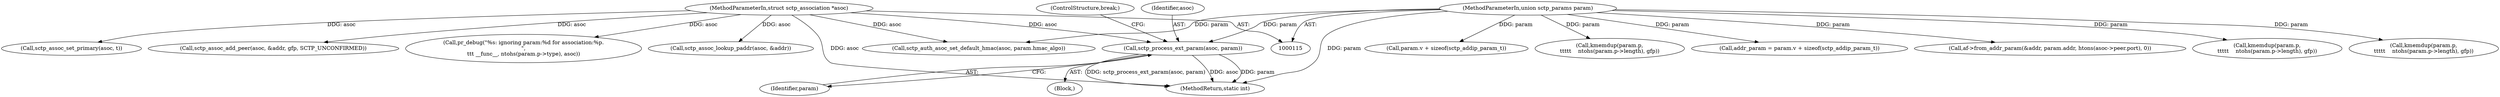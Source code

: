 digraph "0_linux_e40607cbe270a9e8360907cb1e62ddf0736e4864@pointer" {
"1000495" [label="(Call,sctp_process_ext_param(asoc, param))"];
"1000116" [label="(MethodParameterIn,struct sctp_association *asoc)"];
"1000117" [label="(MethodParameterIn,union sctp_params param)"];
"1000116" [label="(MethodParameterIn,struct sctp_association *asoc)"];
"1000498" [label="(ControlStructure,break;)"];
"1000496" [label="(Identifier,asoc)"];
"1000154" [label="(Block,)"];
"1000117" [label="(MethodParameterIn,union sctp_params param)"];
"1000212" [label="(Call,sctp_assoc_add_peer(asoc, &addr, gfp, SCTP_UNCONFIRMED))"];
"1000632" [label="(Call,pr_debug(\"%s: ignoring param:%d for association:%p.\n\",\n\t\t\t __func__, ntohs(param.p->type), asoc))"];
"1000495" [label="(Call,sctp_process_ext_param(asoc, param))"];
"1000441" [label="(Call,param.v + sizeof(sctp_addip_param_t))"];
"1000529" [label="(Call,kmemdup(param.p,\n\t\t\t\t\t    ntohs(param.p->length), gfp))"];
"1000482" [label="(Call,sctp_assoc_lookup_paddr(asoc, &addr))"];
"1000439" [label="(Call,addr_param = param.v + sizeof(sctp_addip_param_t))"];
"1000645" [label="(MethodReturn,static int)"];
"1000490" [label="(Call,sctp_assoc_set_primary(asoc, t))"];
"1000589" [label="(Call,sctp_auth_asoc_set_default_hmac(asoc, param.hmac_algo))"];
"1000187" [label="(Call,af->from_addr_param(&addr, param.addr, htons(asoc->peer.port), 0))"];
"1000566" [label="(Call,kmemdup(param.p,\n\t\t\t\t\t    ntohs(param.p->length), gfp))"];
"1000497" [label="(Identifier,param)"];
"1000608" [label="(Call,kmemdup(param.p,\n\t\t\t\t\t    ntohs(param.p->length), gfp))"];
"1000495" -> "1000154"  [label="AST: "];
"1000495" -> "1000497"  [label="CFG: "];
"1000496" -> "1000495"  [label="AST: "];
"1000497" -> "1000495"  [label="AST: "];
"1000498" -> "1000495"  [label="CFG: "];
"1000495" -> "1000645"  [label="DDG: asoc"];
"1000495" -> "1000645"  [label="DDG: param"];
"1000495" -> "1000645"  [label="DDG: sctp_process_ext_param(asoc, param)"];
"1000116" -> "1000495"  [label="DDG: asoc"];
"1000117" -> "1000495"  [label="DDG: param"];
"1000116" -> "1000115"  [label="AST: "];
"1000116" -> "1000645"  [label="DDG: asoc"];
"1000116" -> "1000212"  [label="DDG: asoc"];
"1000116" -> "1000482"  [label="DDG: asoc"];
"1000116" -> "1000490"  [label="DDG: asoc"];
"1000116" -> "1000589"  [label="DDG: asoc"];
"1000116" -> "1000632"  [label="DDG: asoc"];
"1000117" -> "1000115"  [label="AST: "];
"1000117" -> "1000645"  [label="DDG: param"];
"1000117" -> "1000187"  [label="DDG: param"];
"1000117" -> "1000439"  [label="DDG: param"];
"1000117" -> "1000441"  [label="DDG: param"];
"1000117" -> "1000529"  [label="DDG: param"];
"1000117" -> "1000566"  [label="DDG: param"];
"1000117" -> "1000589"  [label="DDG: param"];
"1000117" -> "1000608"  [label="DDG: param"];
}
